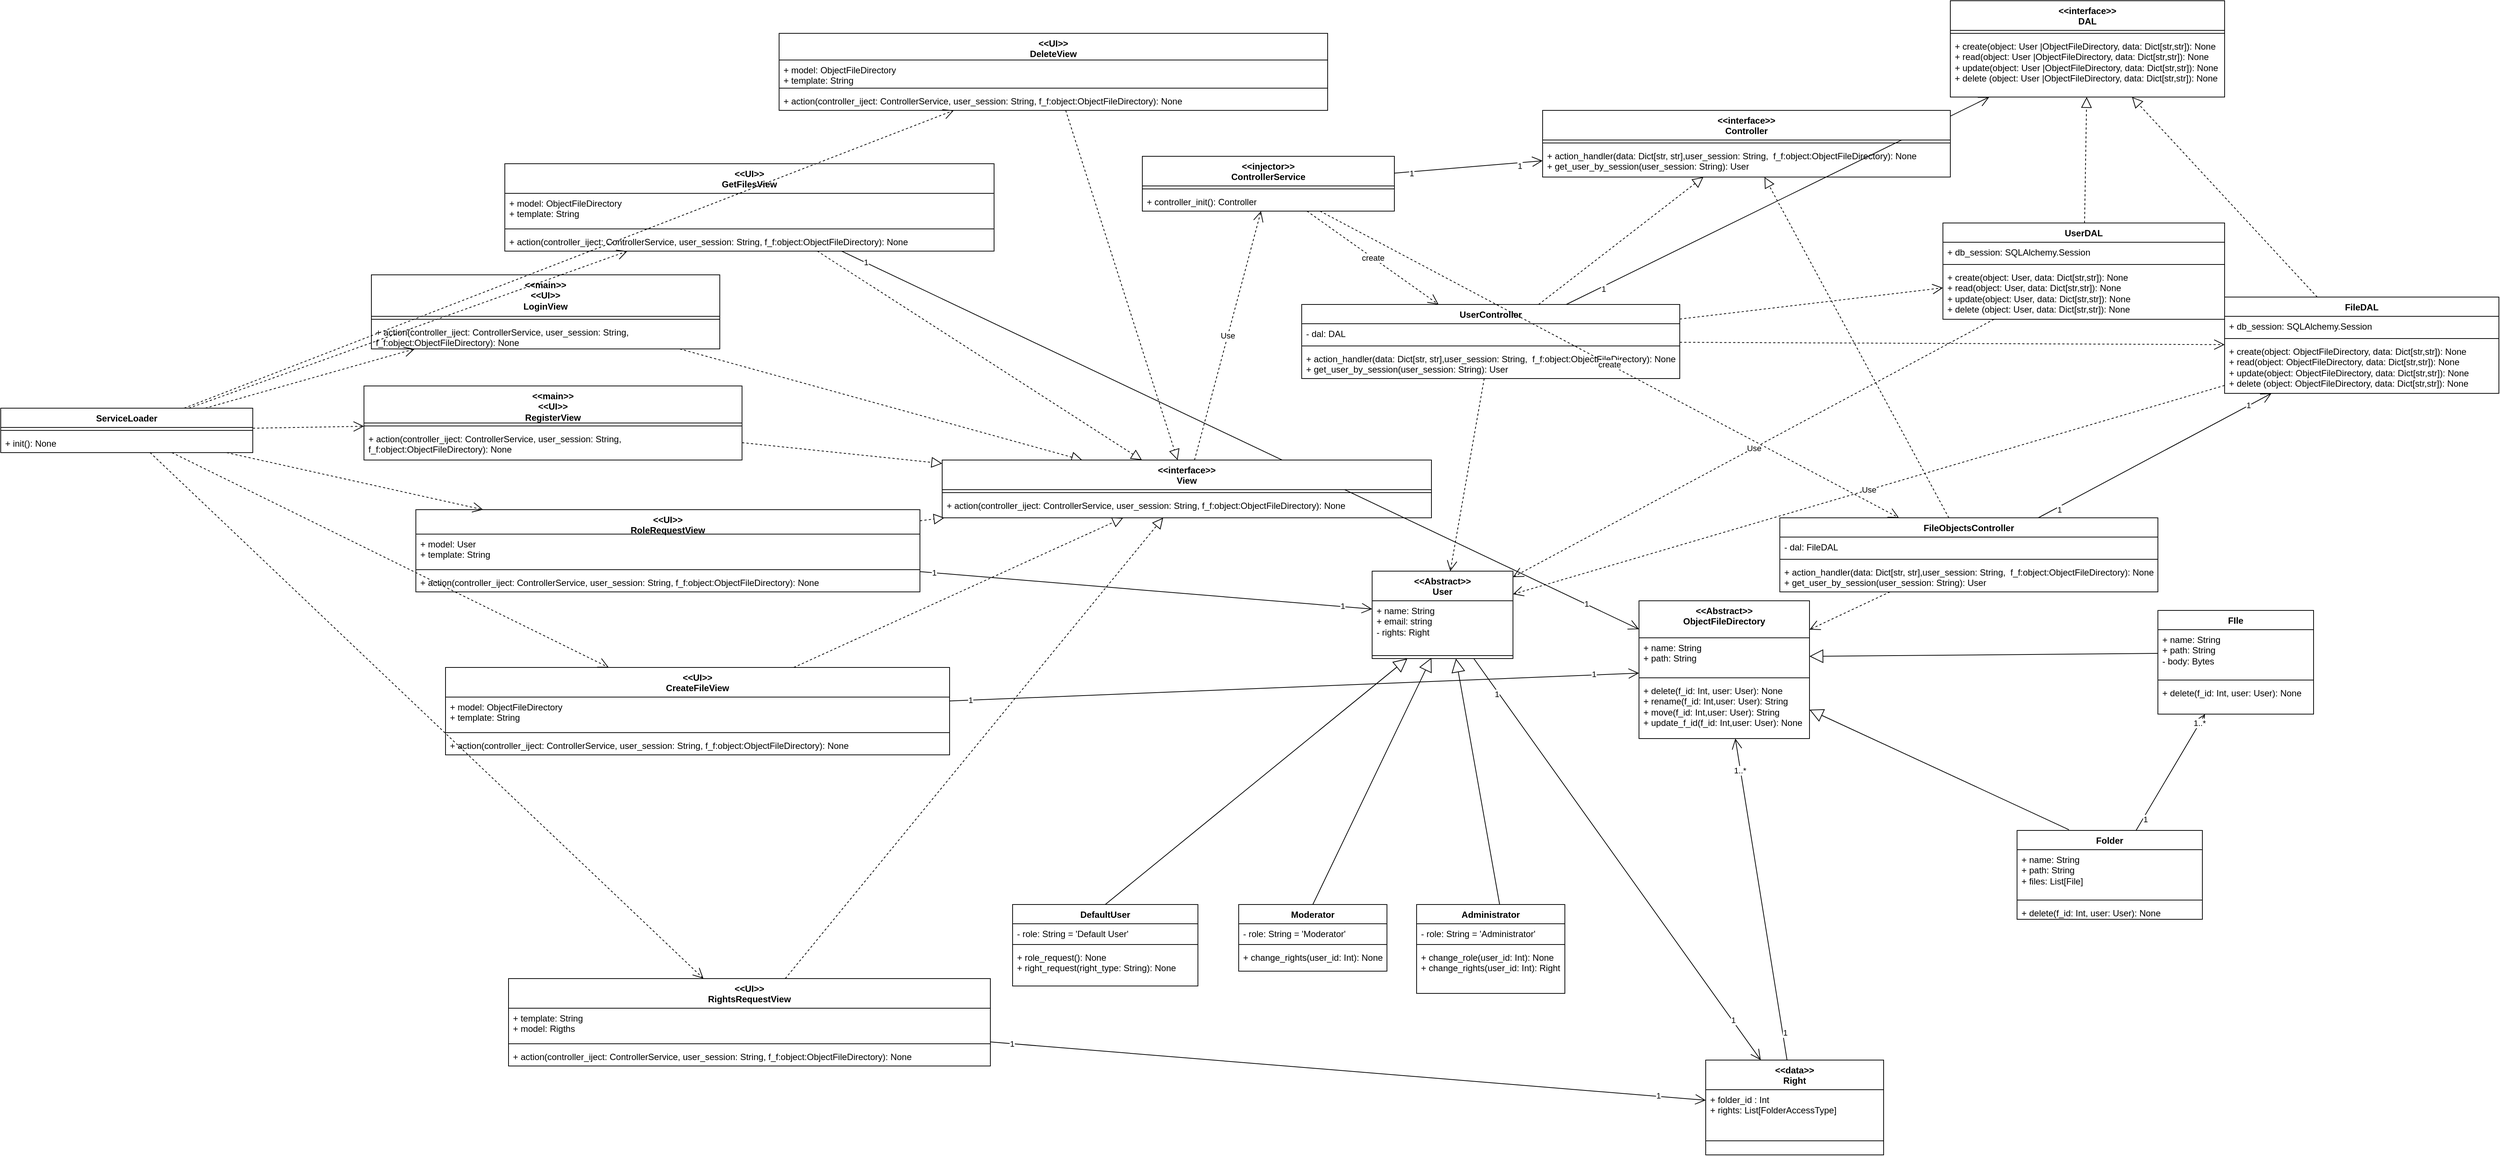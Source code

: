 <mxfile version="22.1.7" type="device">
  <diagram id="C5RBs43oDa-KdzZeNtuy" name="Page-1">
    <mxGraphModel dx="2799" dy="2093" grid="1" gridSize="10" guides="1" tooltips="1" connect="1" arrows="1" fold="1" page="0" pageScale="1" pageWidth="827" pageHeight="1169" math="0" shadow="0">
      <root>
        <mxCell id="WIyWlLk6GJQsqaUBKTNV-0" />
        <mxCell id="WIyWlLk6GJQsqaUBKTNV-1" parent="WIyWlLk6GJQsqaUBKTNV-0" />
        <mxCell id="QCKMq63nriDoolszePyY-29" value="Use" style="endArrow=open;endSize=12;dashed=1;html=1;rounded=0;" parent="WIyWlLk6GJQsqaUBKTNV-1" source="QCKMq63nriDoolszePyY-11" target="GHyRVB632pk-IujTCFTO-8" edge="1">
          <mxGeometry width="160" relative="1" as="geometry">
            <mxPoint x="779" y="-450" as="sourcePoint" />
            <mxPoint x="70" y="-124" as="targetPoint" />
          </mxGeometry>
        </mxCell>
        <mxCell id="0BIKZscY-_na4co5bbyC-1" value="DefaultUser" style="swimlane;fontStyle=1;align=center;verticalAlign=top;childLayout=stackLayout;horizontal=1;startSize=26;horizontalStack=0;resizeParent=1;resizeParentMax=0;resizeLast=0;collapsible=1;marginBottom=0;whiteSpace=wrap;html=1;" parent="WIyWlLk6GJQsqaUBKTNV-1" vertex="1">
          <mxGeometry x="-405" y="250" width="250" height="110" as="geometry" />
        </mxCell>
        <mxCell id="0BIKZscY-_na4co5bbyC-2" value="- role: String = &#39;Default User&#39;" style="text;strokeColor=none;fillColor=none;align=left;verticalAlign=top;spacingLeft=4;spacingRight=4;overflow=hidden;rotatable=0;points=[[0,0.5],[1,0.5]];portConstraint=eastwest;whiteSpace=wrap;html=1;" parent="0BIKZscY-_na4co5bbyC-1" vertex="1">
          <mxGeometry y="26" width="250" height="24" as="geometry" />
        </mxCell>
        <mxCell id="0BIKZscY-_na4co5bbyC-3" value="" style="line;strokeWidth=1;fillColor=none;align=left;verticalAlign=middle;spacingTop=-1;spacingLeft=3;spacingRight=3;rotatable=0;labelPosition=right;points=[];portConstraint=eastwest;strokeColor=inherit;" parent="0BIKZscY-_na4co5bbyC-1" vertex="1">
          <mxGeometry y="50" width="250" height="8" as="geometry" />
        </mxCell>
        <mxCell id="0BIKZscY-_na4co5bbyC-4" value="+ role_request(): None&lt;br&gt;+ right_request(right_type: String): None" style="text;strokeColor=none;fillColor=none;align=left;verticalAlign=top;spacingLeft=4;spacingRight=4;overflow=hidden;rotatable=0;points=[[0,0.5],[1,0.5]];portConstraint=eastwest;whiteSpace=wrap;html=1;" parent="0BIKZscY-_na4co5bbyC-1" vertex="1">
          <mxGeometry y="58" width="250" height="52" as="geometry" />
        </mxCell>
        <mxCell id="0BIKZscY-_na4co5bbyC-13" value="Moderator" style="swimlane;fontStyle=1;align=center;verticalAlign=top;childLayout=stackLayout;horizontal=1;startSize=26;horizontalStack=0;resizeParent=1;resizeParentMax=0;resizeLast=0;collapsible=1;marginBottom=0;whiteSpace=wrap;html=1;" parent="WIyWlLk6GJQsqaUBKTNV-1" vertex="1">
          <mxGeometry x="-100" y="250" width="200" height="90" as="geometry" />
        </mxCell>
        <mxCell id="0BIKZscY-_na4co5bbyC-14" value="- role: String = &#39;Moderator&#39;" style="text;strokeColor=none;fillColor=none;align=left;verticalAlign=top;spacingLeft=4;spacingRight=4;overflow=hidden;rotatable=0;points=[[0,0.5],[1,0.5]];portConstraint=eastwest;whiteSpace=wrap;html=1;" parent="0BIKZscY-_na4co5bbyC-13" vertex="1">
          <mxGeometry y="26" width="200" height="24" as="geometry" />
        </mxCell>
        <mxCell id="0BIKZscY-_na4co5bbyC-15" value="" style="line;strokeWidth=1;fillColor=none;align=left;verticalAlign=middle;spacingTop=-1;spacingLeft=3;spacingRight=3;rotatable=0;labelPosition=right;points=[];portConstraint=eastwest;strokeColor=inherit;" parent="0BIKZscY-_na4co5bbyC-13" vertex="1">
          <mxGeometry y="50" width="200" height="8" as="geometry" />
        </mxCell>
        <mxCell id="0BIKZscY-_na4co5bbyC-16" value="+ change_rights(user_id: Int): None" style="text;strokeColor=none;fillColor=none;align=left;verticalAlign=top;spacingLeft=4;spacingRight=4;overflow=hidden;rotatable=0;points=[[0,0.5],[1,0.5]];portConstraint=eastwest;whiteSpace=wrap;html=1;" parent="0BIKZscY-_na4co5bbyC-13" vertex="1">
          <mxGeometry y="58" width="200" height="32" as="geometry" />
        </mxCell>
        <mxCell id="0BIKZscY-_na4co5bbyC-17" value="Administrator" style="swimlane;fontStyle=1;align=center;verticalAlign=top;childLayout=stackLayout;horizontal=1;startSize=26;horizontalStack=0;resizeParent=1;resizeParentMax=0;resizeLast=0;collapsible=1;marginBottom=0;whiteSpace=wrap;html=1;" parent="WIyWlLk6GJQsqaUBKTNV-1" vertex="1">
          <mxGeometry x="140" y="250" width="200" height="120" as="geometry" />
        </mxCell>
        <mxCell id="0BIKZscY-_na4co5bbyC-18" value="- role: String = &#39;Administrator&#39;" style="text;strokeColor=none;fillColor=none;align=left;verticalAlign=top;spacingLeft=4;spacingRight=4;overflow=hidden;rotatable=0;points=[[0,0.5],[1,0.5]];portConstraint=eastwest;whiteSpace=wrap;html=1;" parent="0BIKZscY-_na4co5bbyC-17" vertex="1">
          <mxGeometry y="26" width="200" height="24" as="geometry" />
        </mxCell>
        <mxCell id="0BIKZscY-_na4co5bbyC-19" value="" style="line;strokeWidth=1;fillColor=none;align=left;verticalAlign=middle;spacingTop=-1;spacingLeft=3;spacingRight=3;rotatable=0;labelPosition=right;points=[];portConstraint=eastwest;strokeColor=inherit;" parent="0BIKZscY-_na4co5bbyC-17" vertex="1">
          <mxGeometry y="50" width="200" height="8" as="geometry" />
        </mxCell>
        <mxCell id="0BIKZscY-_na4co5bbyC-20" value="+ change_role(user_id: Int): None&lt;br&gt;+ change_rights(user_id: Int): Right" style="text;strokeColor=none;fillColor=none;align=left;verticalAlign=top;spacingLeft=4;spacingRight=4;overflow=hidden;rotatable=0;points=[[0,0.5],[1,0.5]];portConstraint=eastwest;whiteSpace=wrap;html=1;" parent="0BIKZscY-_na4co5bbyC-17" vertex="1">
          <mxGeometry y="58" width="200" height="62" as="geometry" />
        </mxCell>
        <mxCell id="0BIKZscY-_na4co5bbyC-33" value="&amp;lt;&amp;lt;Abstract&amp;gt;&amp;gt;&lt;br&gt;ObjectFileDirectory" style="swimlane;fontStyle=1;align=center;verticalAlign=top;childLayout=stackLayout;horizontal=1;startSize=50;horizontalStack=0;resizeParent=1;resizeParentMax=0;resizeLast=0;collapsible=1;marginBottom=0;whiteSpace=wrap;html=1;" parent="WIyWlLk6GJQsqaUBKTNV-1" vertex="1">
          <mxGeometry x="440" y="-160" width="230" height="186" as="geometry" />
        </mxCell>
        <mxCell id="0BIKZscY-_na4co5bbyC-34" value="+ name: String&lt;br&gt;+ path: String" style="text;strokeColor=none;fillColor=none;align=left;verticalAlign=top;spacingLeft=4;spacingRight=4;overflow=hidden;rotatable=0;points=[[0,0.5],[1,0.5]];portConstraint=eastwest;whiteSpace=wrap;html=1;" parent="0BIKZscY-_na4co5bbyC-33" vertex="1">
          <mxGeometry y="50" width="230" height="50" as="geometry" />
        </mxCell>
        <mxCell id="0BIKZscY-_na4co5bbyC-35" value="" style="line;strokeWidth=1;fillColor=none;align=left;verticalAlign=middle;spacingTop=-1;spacingLeft=3;spacingRight=3;rotatable=0;labelPosition=right;points=[];portConstraint=eastwest;strokeColor=inherit;" parent="0BIKZscY-_na4co5bbyC-33" vertex="1">
          <mxGeometry y="100" width="230" height="8" as="geometry" />
        </mxCell>
        <mxCell id="0BIKZscY-_na4co5bbyC-36" value="+ delete(f_id: Int, user: User): None&lt;br&gt;+ rename(f_id: Int,user: User): String&lt;br&gt;+ move(f_id: Int,user: User): String&lt;br&gt;+ update_f_id(f_id: Int,user: User): None" style="text;strokeColor=none;fillColor=none;align=left;verticalAlign=top;spacingLeft=4;spacingRight=4;overflow=hidden;rotatable=0;points=[[0,0.5],[1,0.5]];portConstraint=eastwest;whiteSpace=wrap;html=1;" parent="0BIKZscY-_na4co5bbyC-33" vertex="1">
          <mxGeometry y="108" width="230" height="78" as="geometry" />
        </mxCell>
        <mxCell id="0BIKZscY-_na4co5bbyC-37" value="&amp;lt;&amp;lt;data&amp;gt;&amp;gt;&lt;br&gt;Right" style="swimlane;fontStyle=1;align=center;verticalAlign=top;childLayout=stackLayout;horizontal=1;startSize=40;horizontalStack=0;resizeParent=1;resizeParentMax=0;resizeLast=0;collapsible=1;marginBottom=0;whiteSpace=wrap;html=1;" parent="WIyWlLk6GJQsqaUBKTNV-1" vertex="1">
          <mxGeometry x="530" y="460" width="240" height="128" as="geometry" />
        </mxCell>
        <mxCell id="0BIKZscY-_na4co5bbyC-38" value="+ folder_id : Int&amp;nbsp;&lt;br&gt;+ rights: List[FolderAccessType]" style="text;strokeColor=none;fillColor=none;align=left;verticalAlign=top;spacingLeft=4;spacingRight=4;overflow=hidden;rotatable=0;points=[[0,0.5],[1,0.5]];portConstraint=eastwest;whiteSpace=wrap;html=1;" parent="0BIKZscY-_na4co5bbyC-37" vertex="1">
          <mxGeometry y="40" width="240" height="50" as="geometry" />
        </mxCell>
        <mxCell id="0BIKZscY-_na4co5bbyC-39" value="" style="line;strokeWidth=1;fillColor=none;align=left;verticalAlign=middle;spacingTop=-1;spacingLeft=3;spacingRight=3;rotatable=0;labelPosition=right;points=[];portConstraint=eastwest;strokeColor=inherit;" parent="0BIKZscY-_na4co5bbyC-37" vertex="1">
          <mxGeometry y="90" width="240" height="38" as="geometry" />
        </mxCell>
        <mxCell id="0BIKZscY-_na4co5bbyC-41" value="FIle" style="swimlane;fontStyle=1;align=center;verticalAlign=top;childLayout=stackLayout;horizontal=1;startSize=26;horizontalStack=0;resizeParent=1;resizeParentMax=0;resizeLast=0;collapsible=1;marginBottom=0;whiteSpace=wrap;html=1;" parent="WIyWlLk6GJQsqaUBKTNV-1" vertex="1">
          <mxGeometry x="1140" y="-147" width="210" height="140" as="geometry" />
        </mxCell>
        <mxCell id="0BIKZscY-_na4co5bbyC-42" value="+ name: String&lt;br style=&quot;border-color: var(--border-color);&quot;&gt;+ path: String&lt;br&gt;- body: Bytes" style="text;strokeColor=none;fillColor=none;align=left;verticalAlign=top;spacingLeft=4;spacingRight=4;overflow=hidden;rotatable=0;points=[[0,0.5],[1,0.5]];portConstraint=eastwest;whiteSpace=wrap;html=1;" parent="0BIKZscY-_na4co5bbyC-41" vertex="1">
          <mxGeometry y="26" width="210" height="64" as="geometry" />
        </mxCell>
        <mxCell id="0BIKZscY-_na4co5bbyC-43" value="" style="line;strokeWidth=1;fillColor=none;align=left;verticalAlign=middle;spacingTop=-1;spacingLeft=3;spacingRight=3;rotatable=0;labelPosition=right;points=[];portConstraint=eastwest;strokeColor=inherit;" parent="0BIKZscY-_na4co5bbyC-41" vertex="1">
          <mxGeometry y="90" width="210" height="8" as="geometry" />
        </mxCell>
        <mxCell id="0BIKZscY-_na4co5bbyC-44" value="+ delete(f_id: Int, user: User): None" style="text;strokeColor=none;fillColor=none;align=left;verticalAlign=top;spacingLeft=4;spacingRight=4;overflow=hidden;rotatable=0;points=[[0,0.5],[1,0.5]];portConstraint=eastwest;whiteSpace=wrap;html=1;" parent="0BIKZscY-_na4co5bbyC-41" vertex="1">
          <mxGeometry y="98" width="210" height="42" as="geometry" />
        </mxCell>
        <mxCell id="0BIKZscY-_na4co5bbyC-45" value="Folder" style="swimlane;fontStyle=1;align=center;verticalAlign=top;childLayout=stackLayout;horizontal=1;startSize=26;horizontalStack=0;resizeParent=1;resizeParentMax=0;resizeLast=0;collapsible=1;marginBottom=0;whiteSpace=wrap;html=1;" parent="WIyWlLk6GJQsqaUBKTNV-1" vertex="1">
          <mxGeometry x="950" y="150" width="250" height="120" as="geometry" />
        </mxCell>
        <mxCell id="0BIKZscY-_na4co5bbyC-46" value="+ name: String&lt;br style=&quot;border-color: var(--border-color);&quot;&gt;+ path: String&lt;br&gt;+ files: List[File]" style="text;strokeColor=none;fillColor=none;align=left;verticalAlign=top;spacingLeft=4;spacingRight=4;overflow=hidden;rotatable=0;points=[[0,0.5],[1,0.5]];portConstraint=eastwest;whiteSpace=wrap;html=1;" parent="0BIKZscY-_na4co5bbyC-45" vertex="1">
          <mxGeometry y="26" width="250" height="64" as="geometry" />
        </mxCell>
        <mxCell id="0BIKZscY-_na4co5bbyC-47" value="" style="line;strokeWidth=1;fillColor=none;align=left;verticalAlign=middle;spacingTop=-1;spacingLeft=3;spacingRight=3;rotatable=0;labelPosition=right;points=[];portConstraint=eastwest;strokeColor=inherit;" parent="0BIKZscY-_na4co5bbyC-45" vertex="1">
          <mxGeometry y="90" width="250" height="8" as="geometry" />
        </mxCell>
        <mxCell id="0BIKZscY-_na4co5bbyC-48" value="+ delete(f_id: Int, user: User): None" style="text;strokeColor=none;fillColor=none;align=left;verticalAlign=top;spacingLeft=4;spacingRight=4;overflow=hidden;rotatable=0;points=[[0,0.5],[1,0.5]];portConstraint=eastwest;whiteSpace=wrap;html=1;" parent="0BIKZscY-_na4co5bbyC-45" vertex="1">
          <mxGeometry y="98" width="250" height="22" as="geometry" />
        </mxCell>
        <mxCell id="GHyRVB632pk-IujTCFTO-8" value="&amp;lt;&amp;lt;Abstract&amp;gt;&amp;gt;&lt;br&gt;User" style="swimlane;fontStyle=1;align=center;verticalAlign=top;childLayout=stackLayout;horizontal=1;startSize=40;horizontalStack=0;resizeParent=1;resizeParentMax=0;resizeLast=0;collapsible=1;marginBottom=0;whiteSpace=wrap;html=1;" parent="WIyWlLk6GJQsqaUBKTNV-1" vertex="1">
          <mxGeometry x="80" y="-200" width="190" height="118" as="geometry" />
        </mxCell>
        <mxCell id="GHyRVB632pk-IujTCFTO-9" value="+ name: String&lt;br&gt;+ email: string&lt;br&gt;-&amp;nbsp;rights: Right" style="text;strokeColor=none;fillColor=none;align=left;verticalAlign=top;spacingLeft=4;spacingRight=4;overflow=hidden;rotatable=0;points=[[0,0.5],[1,0.5]];portConstraint=eastwest;whiteSpace=wrap;html=1;" parent="GHyRVB632pk-IujTCFTO-8" vertex="1">
          <mxGeometry y="40" width="190" height="70" as="geometry" />
        </mxCell>
        <mxCell id="GHyRVB632pk-IujTCFTO-10" value="" style="line;strokeWidth=1;fillColor=none;align=left;verticalAlign=middle;spacingTop=-1;spacingLeft=3;spacingRight=3;rotatable=0;labelPosition=right;points=[];portConstraint=eastwest;strokeColor=inherit;" parent="GHyRVB632pk-IujTCFTO-8" vertex="1">
          <mxGeometry y="110" width="190" height="8" as="geometry" />
        </mxCell>
        <mxCell id="GHyRVB632pk-IujTCFTO-19" value="" style="endArrow=open;endFill=1;endSize=12;html=1;rounded=0;" parent="WIyWlLk6GJQsqaUBKTNV-1" source="0BIKZscY-_na4co5bbyC-37" target="0BIKZscY-_na4co5bbyC-33" edge="1">
          <mxGeometry width="160" relative="1" as="geometry">
            <mxPoint x="100" y="351" as="sourcePoint" />
            <mxPoint x="430" y="470" as="targetPoint" />
          </mxGeometry>
        </mxCell>
        <mxCell id="zGZ5IysMVzBt_zQlDPzs-5" value="1" style="edgeLabel;html=1;align=center;verticalAlign=middle;resizable=0;points=[];" parent="GHyRVB632pk-IujTCFTO-19" vertex="1" connectable="0">
          <mxGeometry x="-0.829" y="-3" relative="1" as="geometry">
            <mxPoint as="offset" />
          </mxGeometry>
        </mxCell>
        <mxCell id="zGZ5IysMVzBt_zQlDPzs-6" value="1..*" style="edgeLabel;html=1;align=center;verticalAlign=middle;resizable=0;points=[];" parent="GHyRVB632pk-IujTCFTO-19" vertex="1" connectable="0">
          <mxGeometry x="0.803" y="1" relative="1" as="geometry">
            <mxPoint as="offset" />
          </mxGeometry>
        </mxCell>
        <mxCell id="GHyRVB632pk-IujTCFTO-34" value="" style="endArrow=open;endFill=1;endSize=12;html=1;rounded=0;" parent="WIyWlLk6GJQsqaUBKTNV-1" source="0BIKZscY-_na4co5bbyC-45" target="0BIKZscY-_na4co5bbyC-41" edge="1">
          <mxGeometry width="160" relative="1" as="geometry">
            <mxPoint x="542" y="445" as="sourcePoint" />
            <mxPoint x="652" y="26" as="targetPoint" />
          </mxGeometry>
        </mxCell>
        <mxCell id="zGZ5IysMVzBt_zQlDPzs-7" value="1" style="edgeLabel;html=1;align=center;verticalAlign=middle;resizable=0;points=[];" parent="GHyRVB632pk-IujTCFTO-34" vertex="1" connectable="0">
          <mxGeometry x="-0.79" y="-3" relative="1" as="geometry">
            <mxPoint as="offset" />
          </mxGeometry>
        </mxCell>
        <mxCell id="zGZ5IysMVzBt_zQlDPzs-8" value="1..*" style="edgeLabel;html=1;align=center;verticalAlign=middle;resizable=0;points=[];" parent="GHyRVB632pk-IujTCFTO-34" vertex="1" connectable="0">
          <mxGeometry x="0.848" y="1" relative="1" as="geometry">
            <mxPoint as="offset" />
          </mxGeometry>
        </mxCell>
        <mxCell id="zGZ5IysMVzBt_zQlDPzs-9" value="" style="endArrow=open;endFill=1;endSize=12;html=1;rounded=0;" parent="WIyWlLk6GJQsqaUBKTNV-1" source="GHyRVB632pk-IujTCFTO-8" target="0BIKZscY-_na4co5bbyC-37" edge="1">
          <mxGeometry width="160" relative="1" as="geometry">
            <mxPoint x="675" y="340" as="sourcePoint" />
            <mxPoint x="675" y="36" as="targetPoint" />
          </mxGeometry>
        </mxCell>
        <mxCell id="zGZ5IysMVzBt_zQlDPzs-10" value="1" style="edgeLabel;html=1;align=center;verticalAlign=middle;resizable=0;points=[];" parent="zGZ5IysMVzBt_zQlDPzs-9" vertex="1" connectable="0">
          <mxGeometry x="-0.829" y="-3" relative="1" as="geometry">
            <mxPoint as="offset" />
          </mxGeometry>
        </mxCell>
        <mxCell id="zGZ5IysMVzBt_zQlDPzs-11" value="1" style="edgeLabel;html=1;align=center;verticalAlign=middle;resizable=0;points=[];" parent="zGZ5IysMVzBt_zQlDPzs-9" vertex="1" connectable="0">
          <mxGeometry x="0.803" y="1" relative="1" as="geometry">
            <mxPoint as="offset" />
          </mxGeometry>
        </mxCell>
        <mxCell id="zGZ5IysMVzBt_zQlDPzs-21" value="&amp;lt;&amp;lt;injector&amp;gt;&amp;gt;&lt;br&gt;ControllerService" style="swimlane;fontStyle=1;align=center;verticalAlign=top;childLayout=stackLayout;horizontal=1;startSize=40;horizontalStack=0;resizeParent=1;resizeParentMax=0;resizeLast=0;collapsible=1;marginBottom=0;whiteSpace=wrap;html=1;" parent="WIyWlLk6GJQsqaUBKTNV-1" vertex="1">
          <mxGeometry x="-230" y="-760" width="340" height="74" as="geometry" />
        </mxCell>
        <mxCell id="zGZ5IysMVzBt_zQlDPzs-23" value="" style="line;strokeWidth=1;fillColor=none;align=left;verticalAlign=middle;spacingTop=-1;spacingLeft=3;spacingRight=3;rotatable=0;labelPosition=right;points=[];portConstraint=eastwest;strokeColor=inherit;" parent="zGZ5IysMVzBt_zQlDPzs-21" vertex="1">
          <mxGeometry y="40" width="340" height="8" as="geometry" />
        </mxCell>
        <mxCell id="zGZ5IysMVzBt_zQlDPzs-24" value="+ controller_init(): Controller" style="text;strokeColor=none;fillColor=none;align=left;verticalAlign=top;spacingLeft=4;spacingRight=4;overflow=hidden;rotatable=0;points=[[0,0.5],[1,0.5]];portConstraint=eastwest;whiteSpace=wrap;html=1;" parent="zGZ5IysMVzBt_zQlDPzs-21" vertex="1">
          <mxGeometry y="48" width="340" height="26" as="geometry" />
        </mxCell>
        <mxCell id="zGZ5IysMVzBt_zQlDPzs-32" value="UserController" style="swimlane;fontStyle=1;align=center;verticalAlign=top;childLayout=stackLayout;horizontal=1;startSize=26;horizontalStack=0;resizeParent=1;resizeParentMax=0;resizeLast=0;collapsible=1;marginBottom=0;whiteSpace=wrap;html=1;" parent="WIyWlLk6GJQsqaUBKTNV-1" vertex="1">
          <mxGeometry x="-15" y="-560" width="510" height="100" as="geometry" />
        </mxCell>
        <mxCell id="zGZ5IysMVzBt_zQlDPzs-33" value="- dal: DAL" style="text;strokeColor=none;fillColor=none;align=left;verticalAlign=top;spacingLeft=4;spacingRight=4;overflow=hidden;rotatable=0;points=[[0,0.5],[1,0.5]];portConstraint=eastwest;whiteSpace=wrap;html=1;" parent="zGZ5IysMVzBt_zQlDPzs-32" vertex="1">
          <mxGeometry y="26" width="510" height="26" as="geometry" />
        </mxCell>
        <mxCell id="zGZ5IysMVzBt_zQlDPzs-34" value="" style="line;strokeWidth=1;fillColor=none;align=left;verticalAlign=middle;spacingTop=-1;spacingLeft=3;spacingRight=3;rotatable=0;labelPosition=right;points=[];portConstraint=eastwest;strokeColor=inherit;" parent="zGZ5IysMVzBt_zQlDPzs-32" vertex="1">
          <mxGeometry y="52" width="510" height="8" as="geometry" />
        </mxCell>
        <mxCell id="zGZ5IysMVzBt_zQlDPzs-35" value="+ action_handler(data: Dict[str, str],user_session: String,&amp;nbsp; f_f:object:ObjectFileDirectory): None&lt;br&gt;+ get_user_by_session(user_session: String): User" style="text;strokeColor=none;fillColor=none;align=left;verticalAlign=top;spacingLeft=4;spacingRight=4;overflow=hidden;rotatable=0;points=[[0,0.5],[1,0.5]];portConstraint=eastwest;whiteSpace=wrap;html=1;" parent="zGZ5IysMVzBt_zQlDPzs-32" vertex="1">
          <mxGeometry y="60" width="510" height="40" as="geometry" />
        </mxCell>
        <mxCell id="zGZ5IysMVzBt_zQlDPzs-40" value="create" style="endArrow=open;endSize=12;dashed=1;html=1;rounded=0;" parent="WIyWlLk6GJQsqaUBKTNV-1" source="zGZ5IysMVzBt_zQlDPzs-21" target="zGZ5IysMVzBt_zQlDPzs-32" edge="1">
          <mxGeometry width="160" relative="1" as="geometry">
            <mxPoint x="240" y="-510" as="sourcePoint" />
            <mxPoint x="400" y="-510" as="targetPoint" />
          </mxGeometry>
        </mxCell>
        <mxCell id="zGZ5IysMVzBt_zQlDPzs-41" value="Use" style="endArrow=open;endSize=12;dashed=1;html=1;rounded=0;" parent="WIyWlLk6GJQsqaUBKTNV-1" source="zGZ5IysMVzBt_zQlDPzs-28" target="zGZ5IysMVzBt_zQlDPzs-21" edge="1">
          <mxGeometry width="160" relative="1" as="geometry">
            <mxPoint x="70" y="-520" as="sourcePoint" />
            <mxPoint x="230" y="-520" as="targetPoint" />
          </mxGeometry>
        </mxCell>
        <mxCell id="zGZ5IysMVzBt_zQlDPzs-47" value="" style="endArrow=open;endSize=12;dashed=1;html=1;rounded=0;" parent="WIyWlLk6GJQsqaUBKTNV-1" source="zGZ5IysMVzBt_zQlDPzs-32" target="GHyRVB632pk-IujTCFTO-8" edge="1">
          <mxGeometry width="160" relative="1" as="geometry">
            <mxPoint x="51" y="-262" as="sourcePoint" />
            <mxPoint x="560" y="-95" as="targetPoint" />
          </mxGeometry>
        </mxCell>
        <mxCell id="QCKMq63nriDoolszePyY-3" value="&amp;lt;&amp;lt;interface&amp;gt;&amp;gt;&lt;br&gt;DAL" style="swimlane;fontStyle=1;align=center;verticalAlign=top;childLayout=stackLayout;horizontal=1;startSize=40;horizontalStack=0;resizeParent=1;resizeParentMax=0;resizeLast=0;collapsible=1;marginBottom=0;whiteSpace=wrap;html=1;" parent="WIyWlLk6GJQsqaUBKTNV-1" vertex="1">
          <mxGeometry x="860" y="-970" width="370" height="130" as="geometry" />
        </mxCell>
        <mxCell id="QCKMq63nriDoolszePyY-5" value="" style="line;strokeWidth=1;fillColor=none;align=left;verticalAlign=middle;spacingTop=-1;spacingLeft=3;spacingRight=3;rotatable=0;labelPosition=right;points=[];portConstraint=eastwest;strokeColor=inherit;" parent="QCKMq63nriDoolszePyY-3" vertex="1">
          <mxGeometry y="40" width="370" height="8" as="geometry" />
        </mxCell>
        <mxCell id="QCKMq63nriDoolszePyY-6" value="+ create(object: User |ObjectFileDirectory, data: Dict[str,str]): None&lt;br style=&quot;border-color: var(--border-color);&quot;&gt;+ read(object: User |ObjectFileDirectory, data: Dict[str,str]): None&lt;br style=&quot;border-color: var(--border-color);&quot;&gt;+ update(object: User |ObjectFileDirectory, data: Dict[str,str]): None&lt;br style=&quot;border-color: var(--border-color);&quot;&gt;+ delete (object: User |ObjectFileDirectory, data: Dict[str,str]): None" style="text;strokeColor=none;fillColor=none;align=left;verticalAlign=top;spacingLeft=4;spacingRight=4;overflow=hidden;rotatable=0;points=[[0,0.5],[1,0.5]];portConstraint=eastwest;whiteSpace=wrap;html=1;" parent="QCKMq63nriDoolszePyY-3" vertex="1">
          <mxGeometry y="48" width="370" height="82" as="geometry" />
        </mxCell>
        <mxCell id="QCKMq63nriDoolszePyY-7" value="UserDAL" style="swimlane;fontStyle=1;align=center;verticalAlign=top;childLayout=stackLayout;horizontal=1;startSize=26;horizontalStack=0;resizeParent=1;resizeParentMax=0;resizeLast=0;collapsible=1;marginBottom=0;whiteSpace=wrap;html=1;" parent="WIyWlLk6GJQsqaUBKTNV-1" vertex="1">
          <mxGeometry x="850" y="-670" width="380" height="130" as="geometry" />
        </mxCell>
        <mxCell id="QCKMq63nriDoolszePyY-8" value="+ db_session: SQLAlchemy.Session&amp;nbsp;" style="text;strokeColor=none;fillColor=none;align=left;verticalAlign=top;spacingLeft=4;spacingRight=4;overflow=hidden;rotatable=0;points=[[0,0.5],[1,0.5]];portConstraint=eastwest;whiteSpace=wrap;html=1;" parent="QCKMq63nriDoolszePyY-7" vertex="1">
          <mxGeometry y="26" width="380" height="26" as="geometry" />
        </mxCell>
        <mxCell id="QCKMq63nriDoolszePyY-9" value="" style="line;strokeWidth=1;fillColor=none;align=left;verticalAlign=middle;spacingTop=-1;spacingLeft=3;spacingRight=3;rotatable=0;labelPosition=right;points=[];portConstraint=eastwest;strokeColor=inherit;" parent="QCKMq63nriDoolszePyY-7" vertex="1">
          <mxGeometry y="52" width="380" height="8" as="geometry" />
        </mxCell>
        <mxCell id="QCKMq63nriDoolszePyY-10" value="+ create(object: User, data: Dict[str,str]): None&lt;br style=&quot;border-color: var(--border-color);&quot;&gt;+ read(object: User, data: Dict[str,str]): None&lt;br style=&quot;border-color: var(--border-color);&quot;&gt;+ update(object: User, data: Dict[str,str]): None&lt;br style=&quot;border-color: var(--border-color);&quot;&gt;+ delete (object: User, data: Dict[str,str]): None" style="text;strokeColor=none;fillColor=none;align=left;verticalAlign=top;spacingLeft=4;spacingRight=4;overflow=hidden;rotatable=0;points=[[0,0.5],[1,0.5]];portConstraint=eastwest;whiteSpace=wrap;html=1;" parent="QCKMq63nriDoolszePyY-7" vertex="1">
          <mxGeometry y="60" width="380" height="70" as="geometry" />
        </mxCell>
        <mxCell id="QCKMq63nriDoolszePyY-11" value="FileDAL" style="swimlane;fontStyle=1;align=center;verticalAlign=top;childLayout=stackLayout;horizontal=1;startSize=26;horizontalStack=0;resizeParent=1;resizeParentMax=0;resizeLast=0;collapsible=1;marginBottom=0;whiteSpace=wrap;html=1;" parent="WIyWlLk6GJQsqaUBKTNV-1" vertex="1">
          <mxGeometry x="1230" y="-570" width="370" height="130" as="geometry" />
        </mxCell>
        <mxCell id="QCKMq63nriDoolszePyY-12" value="+ db_session: SQLAlchemy.Session&amp;nbsp;" style="text;strokeColor=none;fillColor=none;align=left;verticalAlign=top;spacingLeft=4;spacingRight=4;overflow=hidden;rotatable=0;points=[[0,0.5],[1,0.5]];portConstraint=eastwest;whiteSpace=wrap;html=1;" parent="QCKMq63nriDoolszePyY-11" vertex="1">
          <mxGeometry y="26" width="370" height="26" as="geometry" />
        </mxCell>
        <mxCell id="QCKMq63nriDoolszePyY-13" value="" style="line;strokeWidth=1;fillColor=none;align=left;verticalAlign=middle;spacingTop=-1;spacingLeft=3;spacingRight=3;rotatable=0;labelPosition=right;points=[];portConstraint=eastwest;strokeColor=inherit;" parent="QCKMq63nriDoolszePyY-11" vertex="1">
          <mxGeometry y="52" width="370" height="8" as="geometry" />
        </mxCell>
        <mxCell id="QCKMq63nriDoolszePyY-14" value="+ create(object: ObjectFileDirectory, data: Dict[str,str]): None&lt;br style=&quot;border-color: var(--border-color);&quot;&gt;+ read(object: ObjectFileDirectory, data: Dict[str,str]): None&lt;br style=&quot;border-color: var(--border-color);&quot;&gt;+ update(object: ObjectFileDirectory, data: Dict[str,str]): None&lt;br style=&quot;border-color: var(--border-color);&quot;&gt;+ delete (object: ObjectFileDirectory, data: Dict[str,str]): None" style="text;strokeColor=none;fillColor=none;align=left;verticalAlign=top;spacingLeft=4;spacingRight=4;overflow=hidden;rotatable=0;points=[[0,0.5],[1,0.5]];portConstraint=eastwest;whiteSpace=wrap;html=1;" parent="QCKMq63nriDoolszePyY-11" vertex="1">
          <mxGeometry y="60" width="370" height="70" as="geometry" />
        </mxCell>
        <mxCell id="QCKMq63nriDoolszePyY-15" value="" style="endArrow=block;dashed=1;endFill=0;endSize=12;html=1;rounded=0;" parent="WIyWlLk6GJQsqaUBKTNV-1" source="QCKMq63nriDoolszePyY-7" target="QCKMq63nriDoolszePyY-3" edge="1">
          <mxGeometry width="160" relative="1" as="geometry">
            <mxPoint x="770" y="-510" as="sourcePoint" />
            <mxPoint x="930" y="-510" as="targetPoint" />
          </mxGeometry>
        </mxCell>
        <mxCell id="QCKMq63nriDoolszePyY-16" value="" style="endArrow=block;dashed=1;endFill=0;endSize=12;html=1;rounded=0;" parent="WIyWlLk6GJQsqaUBKTNV-1" source="QCKMq63nriDoolszePyY-11" target="QCKMq63nriDoolszePyY-3" edge="1">
          <mxGeometry width="160" relative="1" as="geometry">
            <mxPoint x="898" y="-680" as="sourcePoint" />
            <mxPoint x="1007" y="-830" as="targetPoint" />
          </mxGeometry>
        </mxCell>
        <mxCell id="QCKMq63nriDoolszePyY-17" value="" style="endArrow=open;endFill=1;endSize=12;html=1;rounded=0;" parent="WIyWlLk6GJQsqaUBKTNV-1" source="zGZ5IysMVzBt_zQlDPzs-32" target="QCKMq63nriDoolszePyY-3" edge="1">
          <mxGeometry width="160" relative="1" as="geometry">
            <mxPoint x="70" y="-29" as="sourcePoint" />
            <mxPoint x="603" y="260" as="targetPoint" />
          </mxGeometry>
        </mxCell>
        <mxCell id="QCKMq63nriDoolszePyY-18" value="1" style="edgeLabel;html=1;align=center;verticalAlign=middle;resizable=0;points=[];" parent="QCKMq63nriDoolszePyY-17" vertex="1" connectable="0">
          <mxGeometry x="-0.829" y="-3" relative="1" as="geometry">
            <mxPoint as="offset" />
          </mxGeometry>
        </mxCell>
        <mxCell id="QCKMq63nriDoolszePyY-19" value="1" style="edgeLabel;html=1;align=center;verticalAlign=middle;resizable=0;points=[];" parent="QCKMq63nriDoolszePyY-17" vertex="1" connectable="0">
          <mxGeometry x="0.803" y="1" relative="1" as="geometry">
            <mxPoint as="offset" />
          </mxGeometry>
        </mxCell>
        <mxCell id="QCKMq63nriDoolszePyY-24" value="" style="endArrow=open;endFill=1;endSize=12;html=1;rounded=0;" parent="WIyWlLk6GJQsqaUBKTNV-1" source="QCKMq63nriDoolszePyY-20" target="QCKMq63nriDoolszePyY-11" edge="1">
          <mxGeometry width="160" relative="1" as="geometry">
            <mxPoint x="497" y="-401" as="sourcePoint" />
            <mxPoint x="743" y="-550" as="targetPoint" />
          </mxGeometry>
        </mxCell>
        <mxCell id="QCKMq63nriDoolszePyY-25" value="1" style="edgeLabel;html=1;align=center;verticalAlign=middle;resizable=0;points=[];" parent="QCKMq63nriDoolszePyY-24" vertex="1" connectable="0">
          <mxGeometry x="-0.829" y="-3" relative="1" as="geometry">
            <mxPoint as="offset" />
          </mxGeometry>
        </mxCell>
        <mxCell id="QCKMq63nriDoolszePyY-26" value="1" style="edgeLabel;html=1;align=center;verticalAlign=middle;resizable=0;points=[];" parent="QCKMq63nriDoolszePyY-24" vertex="1" connectable="0">
          <mxGeometry x="0.803" y="1" relative="1" as="geometry">
            <mxPoint as="offset" />
          </mxGeometry>
        </mxCell>
        <mxCell id="QCKMq63nriDoolszePyY-27" value="" style="endArrow=open;endSize=12;dashed=1;html=1;rounded=0;" parent="WIyWlLk6GJQsqaUBKTNV-1" source="QCKMq63nriDoolszePyY-20" target="0BIKZscY-_na4co5bbyC-33" edge="1">
          <mxGeometry width="160" relative="1" as="geometry">
            <mxPoint x="334" y="-301" as="sourcePoint" />
            <mxPoint x="70" y="-139" as="targetPoint" />
          </mxGeometry>
        </mxCell>
        <mxCell id="QCKMq63nriDoolszePyY-28" value="Use" style="endArrow=open;endSize=12;dashed=1;html=1;rounded=0;" parent="WIyWlLk6GJQsqaUBKTNV-1" source="QCKMq63nriDoolszePyY-7" target="GHyRVB632pk-IujTCFTO-8" edge="1">
          <mxGeometry width="160" relative="1" as="geometry">
            <mxPoint x="49" y="-440" as="sourcePoint" />
            <mxPoint x="308" y="-526" as="targetPoint" />
          </mxGeometry>
        </mxCell>
        <mxCell id="QCKMq63nriDoolszePyY-20" value="FileObjectsController" style="swimlane;fontStyle=1;align=center;verticalAlign=top;childLayout=stackLayout;horizontal=1;startSize=26;horizontalStack=0;resizeParent=1;resizeParentMax=0;resizeLast=0;collapsible=1;marginBottom=0;whiteSpace=wrap;html=1;" parent="WIyWlLk6GJQsqaUBKTNV-1" vertex="1">
          <mxGeometry x="630" y="-272" width="510" height="100" as="geometry" />
        </mxCell>
        <mxCell id="QCKMq63nriDoolszePyY-21" value="- dal: FileDAL" style="text;strokeColor=none;fillColor=none;align=left;verticalAlign=top;spacingLeft=4;spacingRight=4;overflow=hidden;rotatable=0;points=[[0,0.5],[1,0.5]];portConstraint=eastwest;whiteSpace=wrap;html=1;" parent="QCKMq63nriDoolszePyY-20" vertex="1">
          <mxGeometry y="26" width="510" height="26" as="geometry" />
        </mxCell>
        <mxCell id="QCKMq63nriDoolszePyY-22" value="" style="line;strokeWidth=1;fillColor=none;align=left;verticalAlign=middle;spacingTop=-1;spacingLeft=3;spacingRight=3;rotatable=0;labelPosition=right;points=[];portConstraint=eastwest;strokeColor=inherit;" parent="QCKMq63nriDoolszePyY-20" vertex="1">
          <mxGeometry y="52" width="510" height="8" as="geometry" />
        </mxCell>
        <mxCell id="QCKMq63nriDoolszePyY-23" value="+ action_handler(data: Dict[str, str],user_session: String,&amp;nbsp; f_f:object:ObjectFileDirectory): None&lt;br&gt;+ get_user_by_session(user_session: String): User" style="text;strokeColor=none;fillColor=none;align=left;verticalAlign=top;spacingLeft=4;spacingRight=4;overflow=hidden;rotatable=0;points=[[0,0.5],[1,0.5]];portConstraint=eastwest;whiteSpace=wrap;html=1;" parent="QCKMq63nriDoolszePyY-20" vertex="1">
          <mxGeometry y="60" width="510" height="40" as="geometry" />
        </mxCell>
        <mxCell id="QCKMq63nriDoolszePyY-30" value="&amp;lt;&amp;lt;interface&amp;gt;&amp;gt;&lt;br&gt;Controller" style="swimlane;fontStyle=1;align=center;verticalAlign=top;childLayout=stackLayout;horizontal=1;startSize=40;horizontalStack=0;resizeParent=1;resizeParentMax=0;resizeLast=0;collapsible=1;marginBottom=0;whiteSpace=wrap;html=1;" parent="WIyWlLk6GJQsqaUBKTNV-1" vertex="1">
          <mxGeometry x="310" y="-822" width="550" height="90" as="geometry" />
        </mxCell>
        <mxCell id="QCKMq63nriDoolszePyY-32" value="" style="line;strokeWidth=1;fillColor=none;align=left;verticalAlign=middle;spacingTop=-1;spacingLeft=3;spacingRight=3;rotatable=0;labelPosition=right;points=[];portConstraint=eastwest;strokeColor=inherit;" parent="QCKMq63nriDoolszePyY-30" vertex="1">
          <mxGeometry y="40" width="550" height="8" as="geometry" />
        </mxCell>
        <mxCell id="QCKMq63nriDoolszePyY-33" value="+ action_handler(data: Dict[str, str],user_session: String,&amp;nbsp; f_f:object:ObjectFileDirectory): None&lt;br style=&quot;border-color: var(--border-color);&quot;&gt;+ get_user_by_session(user_session: String): User" style="text;strokeColor=none;fillColor=none;align=left;verticalAlign=top;spacingLeft=4;spacingRight=4;overflow=hidden;rotatable=0;points=[[0,0.5],[1,0.5]];portConstraint=eastwest;whiteSpace=wrap;html=1;" parent="QCKMq63nriDoolszePyY-30" vertex="1">
          <mxGeometry y="48" width="550" height="42" as="geometry" />
        </mxCell>
        <mxCell id="QCKMq63nriDoolszePyY-34" value="&amp;lt;&amp;lt;main&amp;gt;&amp;gt;&lt;br&gt;&amp;lt;&amp;lt;UI&amp;gt;&amp;gt;&lt;br&gt;LoginView" style="swimlane;fontStyle=1;align=center;verticalAlign=top;childLayout=stackLayout;horizontal=1;startSize=56;horizontalStack=0;resizeParent=1;resizeParentMax=0;resizeLast=0;collapsible=1;marginBottom=0;whiteSpace=wrap;html=1;" parent="WIyWlLk6GJQsqaUBKTNV-1" vertex="1">
          <mxGeometry x="-1270" y="-600" width="470" height="100" as="geometry" />
        </mxCell>
        <mxCell id="QCKMq63nriDoolszePyY-36" value="" style="line;strokeWidth=1;fillColor=none;align=left;verticalAlign=middle;spacingTop=-1;spacingLeft=3;spacingRight=3;rotatable=0;labelPosition=right;points=[];portConstraint=eastwest;strokeColor=inherit;" parent="QCKMq63nriDoolszePyY-34" vertex="1">
          <mxGeometry y="56" width="470" height="8" as="geometry" />
        </mxCell>
        <mxCell id="QCKMq63nriDoolszePyY-37" value="+ action(controller_iject: ControllerService, user_session: String, f_f:object:ObjectFileDirectory): None" style="text;strokeColor=none;fillColor=none;align=left;verticalAlign=top;spacingLeft=4;spacingRight=4;overflow=hidden;rotatable=0;points=[[0,0.5],[1,0.5]];portConstraint=eastwest;whiteSpace=wrap;html=1;" parent="QCKMq63nriDoolszePyY-34" vertex="1">
          <mxGeometry y="64" width="470" height="36" as="geometry" />
        </mxCell>
        <mxCell id="QLrlMrmF7mhXjP5vx9qJ-0" value="" style="endArrow=block;dashed=1;endFill=0;endSize=12;html=1;rounded=0;" parent="WIyWlLk6GJQsqaUBKTNV-1" source="zGZ5IysMVzBt_zQlDPzs-32" target="QCKMq63nriDoolszePyY-30" edge="1">
          <mxGeometry width="160" relative="1" as="geometry">
            <mxPoint x="943" y="-580" as="sourcePoint" />
            <mxPoint x="1032" y="-830" as="targetPoint" />
          </mxGeometry>
        </mxCell>
        <mxCell id="QLrlMrmF7mhXjP5vx9qJ-1" value="" style="endArrow=block;dashed=1;endFill=0;endSize=12;html=1;rounded=0;" parent="WIyWlLk6GJQsqaUBKTNV-1" source="QCKMq63nriDoolszePyY-20" target="QCKMq63nriDoolszePyY-30" edge="1">
          <mxGeometry width="160" relative="1" as="geometry">
            <mxPoint x="371" y="-580" as="sourcePoint" />
            <mxPoint x="527" y="-670" as="targetPoint" />
          </mxGeometry>
        </mxCell>
        <mxCell id="QLrlMrmF7mhXjP5vx9qJ-2" value="&amp;lt;&amp;lt;UI&amp;gt;&amp;gt;&lt;br&gt;DeleteView" style="swimlane;fontStyle=1;align=center;verticalAlign=top;childLayout=stackLayout;horizontal=1;startSize=36;horizontalStack=0;resizeParent=1;resizeParentMax=0;resizeLast=0;collapsible=1;marginBottom=0;whiteSpace=wrap;html=1;" parent="WIyWlLk6GJQsqaUBKTNV-1" vertex="1">
          <mxGeometry x="-720" y="-926" width="740" height="104" as="geometry" />
        </mxCell>
        <mxCell id="QLrlMrmF7mhXjP5vx9qJ-3" value="+ model:&amp;nbsp;ObjectFileDirectory&lt;br style=&quot;border-color: var(--border-color);&quot;&gt;+ template: String" style="text;strokeColor=none;fillColor=none;align=left;verticalAlign=top;spacingLeft=4;spacingRight=4;overflow=hidden;rotatable=0;points=[[0,0.5],[1,0.5]];portConstraint=eastwest;whiteSpace=wrap;html=1;" parent="QLrlMrmF7mhXjP5vx9qJ-2" vertex="1">
          <mxGeometry y="36" width="740" height="34" as="geometry" />
        </mxCell>
        <mxCell id="QLrlMrmF7mhXjP5vx9qJ-4" value="" style="line;strokeWidth=1;fillColor=none;align=left;verticalAlign=middle;spacingTop=-1;spacingLeft=3;spacingRight=3;rotatable=0;labelPosition=right;points=[];portConstraint=eastwest;strokeColor=inherit;" parent="QLrlMrmF7mhXjP5vx9qJ-2" vertex="1">
          <mxGeometry y="70" width="740" height="8" as="geometry" />
        </mxCell>
        <mxCell id="QLrlMrmF7mhXjP5vx9qJ-5" value="+ action(controller_iject: ControllerService, user_session: String, f_f:object:ObjectFileDirectory): None" style="text;strokeColor=none;fillColor=none;align=left;verticalAlign=top;spacingLeft=4;spacingRight=4;overflow=hidden;rotatable=0;points=[[0,0.5],[1,0.5]];portConstraint=eastwest;whiteSpace=wrap;html=1;" parent="QLrlMrmF7mhXjP5vx9qJ-2" vertex="1">
          <mxGeometry y="78" width="740" height="26" as="geometry" />
        </mxCell>
        <mxCell id="QLrlMrmF7mhXjP5vx9qJ-6" value="&amp;lt;&amp;lt;UI&amp;gt;&amp;gt;&lt;br&gt;CreateFileView" style="swimlane;fontStyle=1;align=center;verticalAlign=top;childLayout=stackLayout;horizontal=1;startSize=40;horizontalStack=0;resizeParent=1;resizeParentMax=0;resizeLast=0;collapsible=1;marginBottom=0;whiteSpace=wrap;html=1;" parent="WIyWlLk6GJQsqaUBKTNV-1" vertex="1">
          <mxGeometry x="-1170" y="-70" width="680" height="118" as="geometry" />
        </mxCell>
        <mxCell id="QLrlMrmF7mhXjP5vx9qJ-7" value="+ model: ObjectFileDirectory&lt;br&gt;+ template: String" style="text;strokeColor=none;fillColor=none;align=left;verticalAlign=top;spacingLeft=4;spacingRight=4;overflow=hidden;rotatable=0;points=[[0,0.5],[1,0.5]];portConstraint=eastwest;whiteSpace=wrap;html=1;" parent="QLrlMrmF7mhXjP5vx9qJ-6" vertex="1">
          <mxGeometry y="40" width="680" height="44" as="geometry" />
        </mxCell>
        <mxCell id="QLrlMrmF7mhXjP5vx9qJ-8" value="" style="line;strokeWidth=1;fillColor=none;align=left;verticalAlign=middle;spacingTop=-1;spacingLeft=3;spacingRight=3;rotatable=0;labelPosition=right;points=[];portConstraint=eastwest;strokeColor=inherit;" parent="QLrlMrmF7mhXjP5vx9qJ-6" vertex="1">
          <mxGeometry y="84" width="680" height="8" as="geometry" />
        </mxCell>
        <mxCell id="QLrlMrmF7mhXjP5vx9qJ-9" value="+ action(controller_iject: ControllerService, user_session: String, f_f:object:ObjectFileDirectory): None" style="text;strokeColor=none;fillColor=none;align=left;verticalAlign=top;spacingLeft=4;spacingRight=4;overflow=hidden;rotatable=0;points=[[0,0.5],[1,0.5]];portConstraint=eastwest;whiteSpace=wrap;html=1;" parent="QLrlMrmF7mhXjP5vx9qJ-6" vertex="1">
          <mxGeometry y="92" width="680" height="26" as="geometry" />
        </mxCell>
        <mxCell id="QLrlMrmF7mhXjP5vx9qJ-10" value="&amp;lt;&amp;lt;UI&amp;gt;&amp;gt;&lt;br&gt;RightsRequestView" style="swimlane;fontStyle=1;align=center;verticalAlign=top;childLayout=stackLayout;horizontal=1;startSize=40;horizontalStack=0;resizeParent=1;resizeParentMax=0;resizeLast=0;collapsible=1;marginBottom=0;whiteSpace=wrap;html=1;" parent="WIyWlLk6GJQsqaUBKTNV-1" vertex="1">
          <mxGeometry x="-1085" y="350" width="650" height="118" as="geometry" />
        </mxCell>
        <mxCell id="QLrlMrmF7mhXjP5vx9qJ-11" value="+ template: String&lt;br&gt;+ model: Rigths" style="text;strokeColor=none;fillColor=none;align=left;verticalAlign=top;spacingLeft=4;spacingRight=4;overflow=hidden;rotatable=0;points=[[0,0.5],[1,0.5]];portConstraint=eastwest;whiteSpace=wrap;html=1;" parent="QLrlMrmF7mhXjP5vx9qJ-10" vertex="1">
          <mxGeometry y="40" width="650" height="44" as="geometry" />
        </mxCell>
        <mxCell id="QLrlMrmF7mhXjP5vx9qJ-12" value="" style="line;strokeWidth=1;fillColor=none;align=left;verticalAlign=middle;spacingTop=-1;spacingLeft=3;spacingRight=3;rotatable=0;labelPosition=right;points=[];portConstraint=eastwest;strokeColor=inherit;" parent="QLrlMrmF7mhXjP5vx9qJ-10" vertex="1">
          <mxGeometry y="84" width="650" height="8" as="geometry" />
        </mxCell>
        <mxCell id="QLrlMrmF7mhXjP5vx9qJ-13" value="+ action(controller_iject: ControllerService, user_session: String, f_f:object:ObjectFileDirectory): None" style="text;strokeColor=none;fillColor=none;align=left;verticalAlign=top;spacingLeft=4;spacingRight=4;overflow=hidden;rotatable=0;points=[[0,0.5],[1,0.5]];portConstraint=eastwest;whiteSpace=wrap;html=1;" parent="QLrlMrmF7mhXjP5vx9qJ-10" vertex="1">
          <mxGeometry y="92" width="650" height="26" as="geometry" />
        </mxCell>
        <mxCell id="QLrlMrmF7mhXjP5vx9qJ-14" value="&amp;lt;&amp;lt;UI&amp;gt;&amp;gt;&lt;br&gt;RoleRequestView" style="swimlane;fontStyle=1;align=center;verticalAlign=top;childLayout=stackLayout;horizontal=1;startSize=33;horizontalStack=0;resizeParent=1;resizeParentMax=0;resizeLast=0;collapsible=1;marginBottom=0;whiteSpace=wrap;html=1;" parent="WIyWlLk6GJQsqaUBKTNV-1" vertex="1">
          <mxGeometry x="-1210" y="-283" width="680" height="111" as="geometry" />
        </mxCell>
        <mxCell id="QLrlMrmF7mhXjP5vx9qJ-15" value="+ model:&amp;nbsp;User&lt;br&gt;+ template: String" style="text;strokeColor=none;fillColor=none;align=left;verticalAlign=top;spacingLeft=4;spacingRight=4;overflow=hidden;rotatable=0;points=[[0,0.5],[1,0.5]];portConstraint=eastwest;whiteSpace=wrap;html=1;" parent="QLrlMrmF7mhXjP5vx9qJ-14" vertex="1">
          <mxGeometry y="33" width="680" height="44" as="geometry" />
        </mxCell>
        <mxCell id="QLrlMrmF7mhXjP5vx9qJ-16" value="" style="line;strokeWidth=1;fillColor=none;align=left;verticalAlign=middle;spacingTop=-1;spacingLeft=3;spacingRight=3;rotatable=0;labelPosition=right;points=[];portConstraint=eastwest;strokeColor=inherit;" parent="QLrlMrmF7mhXjP5vx9qJ-14" vertex="1">
          <mxGeometry y="77" width="680" height="8" as="geometry" />
        </mxCell>
        <mxCell id="QLrlMrmF7mhXjP5vx9qJ-17" value="+ action(controller_iject: ControllerService, user_session: String, f_f:object:ObjectFileDirectory): None" style="text;strokeColor=none;fillColor=none;align=left;verticalAlign=top;spacingLeft=4;spacingRight=4;overflow=hidden;rotatable=0;points=[[0,0.5],[1,0.5]];portConstraint=eastwest;whiteSpace=wrap;html=1;" parent="QLrlMrmF7mhXjP5vx9qJ-14" vertex="1">
          <mxGeometry y="85" width="680" height="26" as="geometry" />
        </mxCell>
        <mxCell id="QLrlMrmF7mhXjP5vx9qJ-18" value="&amp;lt;&amp;lt;UI&amp;gt;&amp;gt;&lt;br&gt;GetFilesView" style="swimlane;fontStyle=1;align=center;verticalAlign=top;childLayout=stackLayout;horizontal=1;startSize=40;horizontalStack=0;resizeParent=1;resizeParentMax=0;resizeLast=0;collapsible=1;marginBottom=0;whiteSpace=wrap;html=1;" parent="WIyWlLk6GJQsqaUBKTNV-1" vertex="1">
          <mxGeometry x="-1090" y="-750" width="660" height="118" as="geometry" />
        </mxCell>
        <mxCell id="QLrlMrmF7mhXjP5vx9qJ-19" value="+ model:&amp;nbsp;ObjectFileDirectory&lt;br style=&quot;border-color: var(--border-color);&quot;&gt;+ template: String" style="text;strokeColor=none;fillColor=none;align=left;verticalAlign=top;spacingLeft=4;spacingRight=4;overflow=hidden;rotatable=0;points=[[0,0.5],[1,0.5]];portConstraint=eastwest;whiteSpace=wrap;html=1;" parent="QLrlMrmF7mhXjP5vx9qJ-18" vertex="1">
          <mxGeometry y="40" width="660" height="44" as="geometry" />
        </mxCell>
        <mxCell id="QLrlMrmF7mhXjP5vx9qJ-20" value="" style="line;strokeWidth=1;fillColor=none;align=left;verticalAlign=middle;spacingTop=-1;spacingLeft=3;spacingRight=3;rotatable=0;labelPosition=right;points=[];portConstraint=eastwest;strokeColor=inherit;" parent="QLrlMrmF7mhXjP5vx9qJ-18" vertex="1">
          <mxGeometry y="84" width="660" height="8" as="geometry" />
        </mxCell>
        <mxCell id="QLrlMrmF7mhXjP5vx9qJ-21" value="+ action(controller_iject: ControllerService, user_session: String, f_f:object:ObjectFileDirectory): None" style="text;strokeColor=none;fillColor=none;align=left;verticalAlign=top;spacingLeft=4;spacingRight=4;overflow=hidden;rotatable=0;points=[[0,0.5],[1,0.5]];portConstraint=eastwest;whiteSpace=wrap;html=1;" parent="QLrlMrmF7mhXjP5vx9qJ-18" vertex="1">
          <mxGeometry y="92" width="660" height="26" as="geometry" />
        </mxCell>
        <mxCell id="QLrlMrmF7mhXjP5vx9qJ-22" value="&amp;lt;&amp;lt;main&amp;gt;&amp;gt;&lt;br&gt;&amp;lt;&amp;lt;UI&amp;gt;&amp;gt;&lt;br&gt;RegisterView" style="swimlane;fontStyle=1;align=center;verticalAlign=top;childLayout=stackLayout;horizontal=1;startSize=50;horizontalStack=0;resizeParent=1;resizeParentMax=0;resizeLast=0;collapsible=1;marginBottom=0;whiteSpace=wrap;html=1;" parent="WIyWlLk6GJQsqaUBKTNV-1" vertex="1">
          <mxGeometry x="-1280" y="-450" width="510" height="100" as="geometry" />
        </mxCell>
        <mxCell id="QLrlMrmF7mhXjP5vx9qJ-24" value="" style="line;strokeWidth=1;fillColor=none;align=left;verticalAlign=middle;spacingTop=-1;spacingLeft=3;spacingRight=3;rotatable=0;labelPosition=right;points=[];portConstraint=eastwest;strokeColor=inherit;" parent="QLrlMrmF7mhXjP5vx9qJ-22" vertex="1">
          <mxGeometry y="50" width="510" height="8" as="geometry" />
        </mxCell>
        <mxCell id="QLrlMrmF7mhXjP5vx9qJ-25" value="+ action(controller_iject: ControllerService, user_session: String, f_f:object:ObjectFileDirectory): None" style="text;strokeColor=none;fillColor=none;align=left;verticalAlign=top;spacingLeft=4;spacingRight=4;overflow=hidden;rotatable=0;points=[[0,0.5],[1,0.5]];portConstraint=eastwest;whiteSpace=wrap;html=1;" parent="QLrlMrmF7mhXjP5vx9qJ-22" vertex="1">
          <mxGeometry y="58" width="510" height="42" as="geometry" />
        </mxCell>
        <mxCell id="QLrlMrmF7mhXjP5vx9qJ-26" value="" style="endArrow=block;dashed=1;endFill=0;endSize=12;html=1;rounded=0;" parent="WIyWlLk6GJQsqaUBKTNV-1" source="QLrlMrmF7mhXjP5vx9qJ-2" target="zGZ5IysMVzBt_zQlDPzs-28" edge="1">
          <mxGeometry width="160" relative="1" as="geometry">
            <mxPoint x="-212" y="260" as="sourcePoint" />
            <mxPoint x="112" y="-50" as="targetPoint" />
          </mxGeometry>
        </mxCell>
        <mxCell id="QLrlMrmF7mhXjP5vx9qJ-27" value="" style="endArrow=block;dashed=1;endFill=0;endSize=12;html=1;rounded=0;" parent="WIyWlLk6GJQsqaUBKTNV-1" source="QLrlMrmF7mhXjP5vx9qJ-6" target="zGZ5IysMVzBt_zQlDPzs-28" edge="1">
          <mxGeometry width="160" relative="1" as="geometry">
            <mxPoint x="-202" y="270" as="sourcePoint" />
            <mxPoint x="122" y="-40" as="targetPoint" />
          </mxGeometry>
        </mxCell>
        <mxCell id="QLrlMrmF7mhXjP5vx9qJ-28" value="" style="endArrow=block;dashed=1;endFill=0;endSize=12;html=1;rounded=0;" parent="WIyWlLk6GJQsqaUBKTNV-1" source="QLrlMrmF7mhXjP5vx9qJ-14" target="zGZ5IysMVzBt_zQlDPzs-28" edge="1">
          <mxGeometry width="160" relative="1" as="geometry">
            <mxPoint x="-607" y="-50" as="sourcePoint" />
            <mxPoint x="-246" y="-262" as="targetPoint" />
          </mxGeometry>
        </mxCell>
        <mxCell id="QLrlMrmF7mhXjP5vx9qJ-29" value="" style="endArrow=block;dashed=1;endFill=0;endSize=12;html=1;rounded=0;" parent="WIyWlLk6GJQsqaUBKTNV-1" source="QLrlMrmF7mhXjP5vx9qJ-22" target="zGZ5IysMVzBt_zQlDPzs-28" edge="1">
          <mxGeometry width="160" relative="1" as="geometry">
            <mxPoint x="-625" y="-223" as="sourcePoint" />
            <mxPoint x="-402" y="-262" as="targetPoint" />
          </mxGeometry>
        </mxCell>
        <mxCell id="QLrlMrmF7mhXjP5vx9qJ-30" value="" style="endArrow=block;dashed=1;endFill=0;endSize=12;html=1;rounded=0;" parent="WIyWlLk6GJQsqaUBKTNV-1" source="QCKMq63nriDoolszePyY-34" target="zGZ5IysMVzBt_zQlDPzs-28" edge="1">
          <mxGeometry width="160" relative="1" as="geometry">
            <mxPoint x="-615" y="-213" as="sourcePoint" />
            <mxPoint x="-392" y="-252" as="targetPoint" />
          </mxGeometry>
        </mxCell>
        <mxCell id="QLrlMrmF7mhXjP5vx9qJ-31" value="" style="endArrow=block;dashed=1;endFill=0;endSize=12;html=1;rounded=0;" parent="WIyWlLk6GJQsqaUBKTNV-1" source="QLrlMrmF7mhXjP5vx9qJ-18" target="zGZ5IysMVzBt_zQlDPzs-28" edge="1">
          <mxGeometry width="160" relative="1" as="geometry">
            <mxPoint x="-605" y="-203" as="sourcePoint" />
            <mxPoint x="-382" y="-242" as="targetPoint" />
          </mxGeometry>
        </mxCell>
        <mxCell id="QLrlMrmF7mhXjP5vx9qJ-32" value="" style="endArrow=block;dashed=1;endFill=0;endSize=12;html=1;rounded=0;" parent="WIyWlLk6GJQsqaUBKTNV-1" source="QLrlMrmF7mhXjP5vx9qJ-10" target="zGZ5IysMVzBt_zQlDPzs-28" edge="1">
          <mxGeometry width="160" relative="1" as="geometry">
            <mxPoint x="-685" y="-634" as="sourcePoint" />
            <mxPoint x="-239" y="-340" as="targetPoint" />
          </mxGeometry>
        </mxCell>
        <mxCell id="QLrlMrmF7mhXjP5vx9qJ-33" value="" style="endArrow=open;endFill=1;endSize=12;html=1;rounded=0;" parent="WIyWlLk6GJQsqaUBKTNV-1" source="QLrlMrmF7mhXjP5vx9qJ-10" target="0BIKZscY-_na4co5bbyC-37" edge="1">
          <mxGeometry width="160" relative="1" as="geometry">
            <mxPoint x="-250" y="410" as="sourcePoint" />
            <mxPoint x="-90" y="410" as="targetPoint" />
          </mxGeometry>
        </mxCell>
        <mxCell id="QLrlMrmF7mhXjP5vx9qJ-34" value="1" style="edgeLabel;html=1;align=center;verticalAlign=middle;resizable=0;points=[];" parent="QLrlMrmF7mhXjP5vx9qJ-33" vertex="1" connectable="0">
          <mxGeometry x="-0.94" relative="1" as="geometry">
            <mxPoint as="offset" />
          </mxGeometry>
        </mxCell>
        <mxCell id="QLrlMrmF7mhXjP5vx9qJ-35" value="1" style="edgeLabel;html=1;align=center;verticalAlign=middle;resizable=0;points=[];" parent="QLrlMrmF7mhXjP5vx9qJ-33" vertex="1" connectable="0">
          <mxGeometry x="0.867" y="1" relative="1" as="geometry">
            <mxPoint as="offset" />
          </mxGeometry>
        </mxCell>
        <mxCell id="QLrlMrmF7mhXjP5vx9qJ-36" value="" style="endArrow=open;endFill=1;endSize=12;html=1;rounded=0;" parent="WIyWlLk6GJQsqaUBKTNV-1" source="QLrlMrmF7mhXjP5vx9qJ-6" target="0BIKZscY-_na4co5bbyC-33" edge="1">
          <mxGeometry width="160" relative="1" as="geometry">
            <mxPoint x="-350" y="223" as="sourcePoint" />
            <mxPoint x="550" y="288" as="targetPoint" />
          </mxGeometry>
        </mxCell>
        <mxCell id="QLrlMrmF7mhXjP5vx9qJ-37" value="1" style="edgeLabel;html=1;align=center;verticalAlign=middle;resizable=0;points=[];" parent="QLrlMrmF7mhXjP5vx9qJ-36" vertex="1" connectable="0">
          <mxGeometry x="-0.94" relative="1" as="geometry">
            <mxPoint as="offset" />
          </mxGeometry>
        </mxCell>
        <mxCell id="QLrlMrmF7mhXjP5vx9qJ-38" value="1" style="edgeLabel;html=1;align=center;verticalAlign=middle;resizable=0;points=[];" parent="QLrlMrmF7mhXjP5vx9qJ-36" vertex="1" connectable="0">
          <mxGeometry x="0.867" y="1" relative="1" as="geometry">
            <mxPoint as="offset" />
          </mxGeometry>
        </mxCell>
        <mxCell id="QLrlMrmF7mhXjP5vx9qJ-39" value="" style="endArrow=open;endFill=1;endSize=12;html=1;rounded=0;" parent="WIyWlLk6GJQsqaUBKTNV-1" source="QLrlMrmF7mhXjP5vx9qJ-14" target="GHyRVB632pk-IujTCFTO-8" edge="1">
          <mxGeometry width="160" relative="1" as="geometry">
            <mxPoint x="-340" y="-1" as="sourcePoint" />
            <mxPoint x="700" y="-33" as="targetPoint" />
          </mxGeometry>
        </mxCell>
        <mxCell id="QLrlMrmF7mhXjP5vx9qJ-40" value="1" style="edgeLabel;html=1;align=center;verticalAlign=middle;resizable=0;points=[];" parent="QLrlMrmF7mhXjP5vx9qJ-39" vertex="1" connectable="0">
          <mxGeometry x="-0.94" relative="1" as="geometry">
            <mxPoint as="offset" />
          </mxGeometry>
        </mxCell>
        <mxCell id="QLrlMrmF7mhXjP5vx9qJ-41" value="1" style="edgeLabel;html=1;align=center;verticalAlign=middle;resizable=0;points=[];" parent="QLrlMrmF7mhXjP5vx9qJ-39" vertex="1" connectable="0">
          <mxGeometry x="0.867" y="1" relative="1" as="geometry">
            <mxPoint as="offset" />
          </mxGeometry>
        </mxCell>
        <mxCell id="QLrlMrmF7mhXjP5vx9qJ-42" value="" style="endArrow=open;endFill=1;endSize=12;html=1;rounded=0;" parent="WIyWlLk6GJQsqaUBKTNV-1" source="QLrlMrmF7mhXjP5vx9qJ-18" target="0BIKZscY-_na4co5bbyC-33" edge="1">
          <mxGeometry width="160" relative="1" as="geometry">
            <mxPoint x="-530" y="-152" as="sourcePoint" />
            <mxPoint x="90" y="-124" as="targetPoint" />
          </mxGeometry>
        </mxCell>
        <mxCell id="QLrlMrmF7mhXjP5vx9qJ-43" value="1" style="edgeLabel;html=1;align=center;verticalAlign=middle;resizable=0;points=[];" parent="QLrlMrmF7mhXjP5vx9qJ-42" vertex="1" connectable="0">
          <mxGeometry x="-0.94" relative="1" as="geometry">
            <mxPoint as="offset" />
          </mxGeometry>
        </mxCell>
        <mxCell id="QLrlMrmF7mhXjP5vx9qJ-44" value="1" style="edgeLabel;html=1;align=center;verticalAlign=middle;resizable=0;points=[];" parent="QLrlMrmF7mhXjP5vx9qJ-42" vertex="1" connectable="0">
          <mxGeometry x="0.867" y="1" relative="1" as="geometry">
            <mxPoint as="offset" />
          </mxGeometry>
        </mxCell>
        <mxCell id="zGZ5IysMVzBt_zQlDPzs-28" value="&amp;lt;&amp;lt;interface&amp;gt;&amp;gt;&lt;br&gt;View" style="swimlane;fontStyle=1;align=center;verticalAlign=top;childLayout=stackLayout;horizontal=1;startSize=40;horizontalStack=0;resizeParent=1;resizeParentMax=0;resizeLast=0;collapsible=1;marginBottom=0;whiteSpace=wrap;html=1;" parent="WIyWlLk6GJQsqaUBKTNV-1" vertex="1">
          <mxGeometry x="-500" y="-350" width="660" height="78" as="geometry" />
        </mxCell>
        <mxCell id="zGZ5IysMVzBt_zQlDPzs-30" value="" style="line;strokeWidth=1;fillColor=none;align=left;verticalAlign=middle;spacingTop=-1;spacingLeft=3;spacingRight=3;rotatable=0;labelPosition=right;points=[];portConstraint=eastwest;strokeColor=inherit;" parent="zGZ5IysMVzBt_zQlDPzs-28" vertex="1">
          <mxGeometry y="40" width="660" height="8" as="geometry" />
        </mxCell>
        <mxCell id="zGZ5IysMVzBt_zQlDPzs-29" value="+ action(controller_iject: ControllerService, user_session: String, f_f:object:ObjectFileDirectory): None" style="text;strokeColor=none;fillColor=none;align=left;verticalAlign=top;spacingLeft=4;spacingRight=4;overflow=hidden;rotatable=0;points=[[0,0.5],[1,0.5]];portConstraint=eastwest;whiteSpace=wrap;html=1;" parent="zGZ5IysMVzBt_zQlDPzs-28" vertex="1">
          <mxGeometry y="48" width="660" height="30" as="geometry" />
        </mxCell>
        <mxCell id="T8gtvdQn0qT-UUSq20wt-0" value="create" style="endArrow=open;endSize=12;dashed=1;html=1;rounded=0;" parent="WIyWlLk6GJQsqaUBKTNV-1" source="zGZ5IysMVzBt_zQlDPzs-21" target="QCKMq63nriDoolszePyY-20" edge="1">
          <mxGeometry width="160" relative="1" as="geometry">
            <mxPoint x="96" y="-656" as="sourcePoint" />
            <mxPoint x="210" y="-580" as="targetPoint" />
          </mxGeometry>
        </mxCell>
        <mxCell id="T8gtvdQn0qT-UUSq20wt-1" value="" style="endArrow=open;endFill=1;endSize=12;html=1;rounded=0;" parent="WIyWlLk6GJQsqaUBKTNV-1" source="zGZ5IysMVzBt_zQlDPzs-21" target="QCKMq63nriDoolszePyY-30" edge="1">
          <mxGeometry width="160" relative="1" as="geometry">
            <mxPoint x="220" y="-380" as="sourcePoint" />
            <mxPoint x="380" y="-380" as="targetPoint" />
          </mxGeometry>
        </mxCell>
        <mxCell id="T8gtvdQn0qT-UUSq20wt-2" value="1" style="edgeLabel;html=1;align=center;verticalAlign=middle;resizable=0;points=[];" parent="T8gtvdQn0qT-UUSq20wt-1" vertex="1" connectable="0">
          <mxGeometry x="-0.784" y="-2" relative="1" as="geometry">
            <mxPoint x="1" as="offset" />
          </mxGeometry>
        </mxCell>
        <mxCell id="T8gtvdQn0qT-UUSq20wt-3" value="1" style="edgeLabel;html=1;align=center;verticalAlign=middle;resizable=0;points=[];" parent="T8gtvdQn0qT-UUSq20wt-1" vertex="1" connectable="0">
          <mxGeometry x="0.685" y="-4" relative="1" as="geometry">
            <mxPoint as="offset" />
          </mxGeometry>
        </mxCell>
        <mxCell id="T8gtvdQn0qT-UUSq20wt-4" value="" style="endArrow=open;endSize=12;dashed=1;html=1;rounded=0;" parent="WIyWlLk6GJQsqaUBKTNV-1" source="zGZ5IysMVzBt_zQlDPzs-32" target="QCKMq63nriDoolszePyY-7" edge="1">
          <mxGeometry width="160" relative="1" as="geometry">
            <mxPoint x="750" y="-530" as="sourcePoint" />
            <mxPoint x="910" y="-530" as="targetPoint" />
          </mxGeometry>
        </mxCell>
        <mxCell id="T8gtvdQn0qT-UUSq20wt-7" value="" style="endArrow=open;endSize=12;dashed=1;html=1;rounded=0;" parent="WIyWlLk6GJQsqaUBKTNV-1" source="zGZ5IysMVzBt_zQlDPzs-32" target="QCKMq63nriDoolszePyY-11" edge="1">
          <mxGeometry width="160" relative="1" as="geometry">
            <mxPoint x="540" y="-528" as="sourcePoint" />
            <mxPoint x="850" y="-526" as="targetPoint" />
          </mxGeometry>
        </mxCell>
        <mxCell id="T8gtvdQn0qT-UUSq20wt-8" value="ServiceLoader" style="swimlane;fontStyle=1;align=center;verticalAlign=top;childLayout=stackLayout;horizontal=1;startSize=26;horizontalStack=0;resizeParent=1;resizeParentMax=0;resizeLast=0;collapsible=1;marginBottom=0;whiteSpace=wrap;html=1;" parent="WIyWlLk6GJQsqaUBKTNV-1" vertex="1">
          <mxGeometry x="-1770" y="-420" width="340" height="60" as="geometry" />
        </mxCell>
        <mxCell id="T8gtvdQn0qT-UUSq20wt-10" value="" style="line;strokeWidth=1;fillColor=none;align=left;verticalAlign=middle;spacingTop=-1;spacingLeft=3;spacingRight=3;rotatable=0;labelPosition=right;points=[];portConstraint=eastwest;strokeColor=inherit;" parent="T8gtvdQn0qT-UUSq20wt-8" vertex="1">
          <mxGeometry y="26" width="340" height="8" as="geometry" />
        </mxCell>
        <mxCell id="T8gtvdQn0qT-UUSq20wt-11" value="+ init(): None" style="text;strokeColor=none;fillColor=none;align=left;verticalAlign=top;spacingLeft=4;spacingRight=4;overflow=hidden;rotatable=0;points=[[0,0.5],[1,0.5]];portConstraint=eastwest;whiteSpace=wrap;html=1;" parent="T8gtvdQn0qT-UUSq20wt-8" vertex="1">
          <mxGeometry y="34" width="340" height="26" as="geometry" />
        </mxCell>
        <mxCell id="T8gtvdQn0qT-UUSq20wt-12" value="" style="endArrow=open;endSize=12;dashed=1;html=1;rounded=0;" parent="WIyWlLk6GJQsqaUBKTNV-1" source="T8gtvdQn0qT-UUSq20wt-8" target="QLrlMrmF7mhXjP5vx9qJ-2" edge="1">
          <mxGeometry width="160" relative="1" as="geometry">
            <mxPoint x="540" y="-552" as="sourcePoint" />
            <mxPoint x="860" y="-579" as="targetPoint" />
          </mxGeometry>
        </mxCell>
        <mxCell id="T8gtvdQn0qT-UUSq20wt-13" value="" style="endArrow=open;endSize=12;dashed=1;html=1;rounded=0;" parent="WIyWlLk6GJQsqaUBKTNV-1" source="T8gtvdQn0qT-UUSq20wt-8" target="QLrlMrmF7mhXjP5vx9qJ-18" edge="1">
          <mxGeometry width="160" relative="1" as="geometry">
            <mxPoint x="-987" y="-1010" as="sourcePoint" />
            <mxPoint x="-570" y="-916" as="targetPoint" />
          </mxGeometry>
        </mxCell>
        <mxCell id="T8gtvdQn0qT-UUSq20wt-14" value="" style="endArrow=open;endSize=12;dashed=1;html=1;rounded=0;" parent="WIyWlLk6GJQsqaUBKTNV-1" source="T8gtvdQn0qT-UUSq20wt-8" target="QCKMq63nriDoolszePyY-34" edge="1">
          <mxGeometry width="160" relative="1" as="geometry">
            <mxPoint x="-1089" y="-1010" as="sourcePoint" />
            <mxPoint x="-811" y="-740" as="targetPoint" />
          </mxGeometry>
        </mxCell>
        <mxCell id="T8gtvdQn0qT-UUSq20wt-15" value="" style="endArrow=open;endSize=12;dashed=1;html=1;rounded=0;" parent="WIyWlLk6GJQsqaUBKTNV-1" source="T8gtvdQn0qT-UUSq20wt-8" target="QLrlMrmF7mhXjP5vx9qJ-22" edge="1">
          <mxGeometry width="160" relative="1" as="geometry">
            <mxPoint x="-1114" y="-1010" as="sourcePoint" />
            <mxPoint x="-1034" y="-590" as="targetPoint" />
          </mxGeometry>
        </mxCell>
        <mxCell id="T8gtvdQn0qT-UUSq20wt-16" value="" style="endArrow=open;endSize=12;dashed=1;html=1;rounded=0;" parent="WIyWlLk6GJQsqaUBKTNV-1" source="T8gtvdQn0qT-UUSq20wt-8" target="QLrlMrmF7mhXjP5vx9qJ-14" edge="1">
          <mxGeometry width="160" relative="1" as="geometry">
            <mxPoint x="-1115" y="-1010" as="sourcePoint" />
            <mxPoint x="-1023" y="-440" as="targetPoint" />
          </mxGeometry>
        </mxCell>
        <mxCell id="T8gtvdQn0qT-UUSq20wt-20" value="" style="endArrow=open;endSize=12;dashed=1;html=1;rounded=0;" parent="WIyWlLk6GJQsqaUBKTNV-1" source="T8gtvdQn0qT-UUSq20wt-8" target="QLrlMrmF7mhXjP5vx9qJ-6" edge="1">
          <mxGeometry width="160" relative="1" as="geometry">
            <mxPoint x="-1560" y="-850" as="sourcePoint" />
            <mxPoint x="-926" y="-223" as="targetPoint" />
          </mxGeometry>
        </mxCell>
        <mxCell id="T8gtvdQn0qT-UUSq20wt-21" value="" style="endArrow=open;endSize=12;dashed=1;html=1;rounded=0;" parent="WIyWlLk6GJQsqaUBKTNV-1" source="T8gtvdQn0qT-UUSq20wt-8" target="QLrlMrmF7mhXjP5vx9qJ-10" edge="1">
          <mxGeometry width="160" relative="1" as="geometry">
            <mxPoint x="-1559" y="-850" as="sourcePoint" />
            <mxPoint x="-740" y="-50" as="targetPoint" />
          </mxGeometry>
        </mxCell>
        <mxCell id="JaHAeiwTFwWaZ28Pk-Xw-0" value="" style="endArrow=block;endSize=16;endFill=0;html=1;rounded=0;exitX=0.28;exitY=-0.008;exitDx=0;exitDy=0;exitPerimeter=0;entryX=1;entryY=0.5;entryDx=0;entryDy=0;" parent="WIyWlLk6GJQsqaUBKTNV-1" source="0BIKZscY-_na4co5bbyC-45" target="0BIKZscY-_na4co5bbyC-36" edge="1">
          <mxGeometry width="160" relative="1" as="geometry">
            <mxPoint x="610" y="50" as="sourcePoint" />
            <mxPoint x="770" y="50" as="targetPoint" />
          </mxGeometry>
        </mxCell>
        <mxCell id="JaHAeiwTFwWaZ28Pk-Xw-1" value="" style="endArrow=block;endSize=16;endFill=0;html=1;rounded=0;exitX=0;exitY=0.5;exitDx=0;exitDy=0;entryX=1;entryY=0.5;entryDx=0;entryDy=0;" parent="WIyWlLk6GJQsqaUBKTNV-1" source="0BIKZscY-_na4co5bbyC-42" target="0BIKZscY-_na4co5bbyC-34" edge="1">
          <mxGeometry width="160" relative="1" as="geometry">
            <mxPoint x="1030" y="159" as="sourcePoint" />
            <mxPoint x="680" y="-3" as="targetPoint" />
          </mxGeometry>
        </mxCell>
        <mxCell id="JaHAeiwTFwWaZ28Pk-Xw-2" value="" style="endArrow=block;endSize=16;endFill=0;html=1;rounded=0;exitX=0.56;exitY=0;exitDx=0;exitDy=0;exitPerimeter=0;entryX=0.595;entryY=1;entryDx=0;entryDy=0;entryPerimeter=0;" parent="WIyWlLk6GJQsqaUBKTNV-1" source="0BIKZscY-_na4co5bbyC-17" target="GHyRVB632pk-IujTCFTO-10" edge="1">
          <mxGeometry width="160" relative="1" as="geometry">
            <mxPoint x="1030" y="159" as="sourcePoint" />
            <mxPoint x="680" y="-3" as="targetPoint" />
          </mxGeometry>
        </mxCell>
        <mxCell id="JaHAeiwTFwWaZ28Pk-Xw-3" value="" style="endArrow=block;endSize=16;endFill=0;html=1;rounded=0;exitX=0.5;exitY=0;exitDx=0;exitDy=0;entryX=0.421;entryY=0.875;entryDx=0;entryDy=0;entryPerimeter=0;" parent="WIyWlLk6GJQsqaUBKTNV-1" source="0BIKZscY-_na4co5bbyC-13" target="GHyRVB632pk-IujTCFTO-10" edge="1">
          <mxGeometry width="160" relative="1" as="geometry">
            <mxPoint x="262" y="260" as="sourcePoint" />
            <mxPoint x="203" y="-72" as="targetPoint" />
          </mxGeometry>
        </mxCell>
        <mxCell id="JaHAeiwTFwWaZ28Pk-Xw-4" value="" style="endArrow=block;endSize=16;endFill=0;html=1;rounded=0;exitX=0.5;exitY=0;exitDx=0;exitDy=0;entryX=0.25;entryY=1;entryDx=0;entryDy=0;" parent="WIyWlLk6GJQsqaUBKTNV-1" source="0BIKZscY-_na4co5bbyC-1" target="GHyRVB632pk-IujTCFTO-8" edge="1">
          <mxGeometry width="160" relative="1" as="geometry">
            <mxPoint x="10" y="260" as="sourcePoint" />
            <mxPoint x="170" y="-73" as="targetPoint" />
          </mxGeometry>
        </mxCell>
      </root>
    </mxGraphModel>
  </diagram>
</mxfile>
